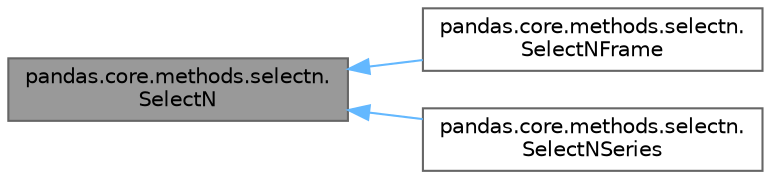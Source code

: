 digraph "pandas.core.methods.selectn.SelectN"
{
 // LATEX_PDF_SIZE
  bgcolor="transparent";
  edge [fontname=Helvetica,fontsize=10,labelfontname=Helvetica,labelfontsize=10];
  node [fontname=Helvetica,fontsize=10,shape=box,height=0.2,width=0.4];
  rankdir="LR";
  Node1 [id="Node000001",label="pandas.core.methods.selectn.\lSelectN",height=0.2,width=0.4,color="gray40", fillcolor="grey60", style="filled", fontcolor="black",tooltip=" "];
  Node1 -> Node2 [id="edge1_Node000001_Node000002",dir="back",color="steelblue1",style="solid",tooltip=" "];
  Node2 [id="Node000002",label="pandas.core.methods.selectn.\lSelectNFrame",height=0.2,width=0.4,color="gray40", fillcolor="white", style="filled",URL="$d3/d05/classpandas_1_1core_1_1methods_1_1selectn_1_1SelectNFrame.html",tooltip=" "];
  Node1 -> Node3 [id="edge2_Node000001_Node000003",dir="back",color="steelblue1",style="solid",tooltip=" "];
  Node3 [id="Node000003",label="pandas.core.methods.selectn.\lSelectNSeries",height=0.2,width=0.4,color="gray40", fillcolor="white", style="filled",URL="$d4/d15/classpandas_1_1core_1_1methods_1_1selectn_1_1SelectNSeries.html",tooltip=" "];
}
